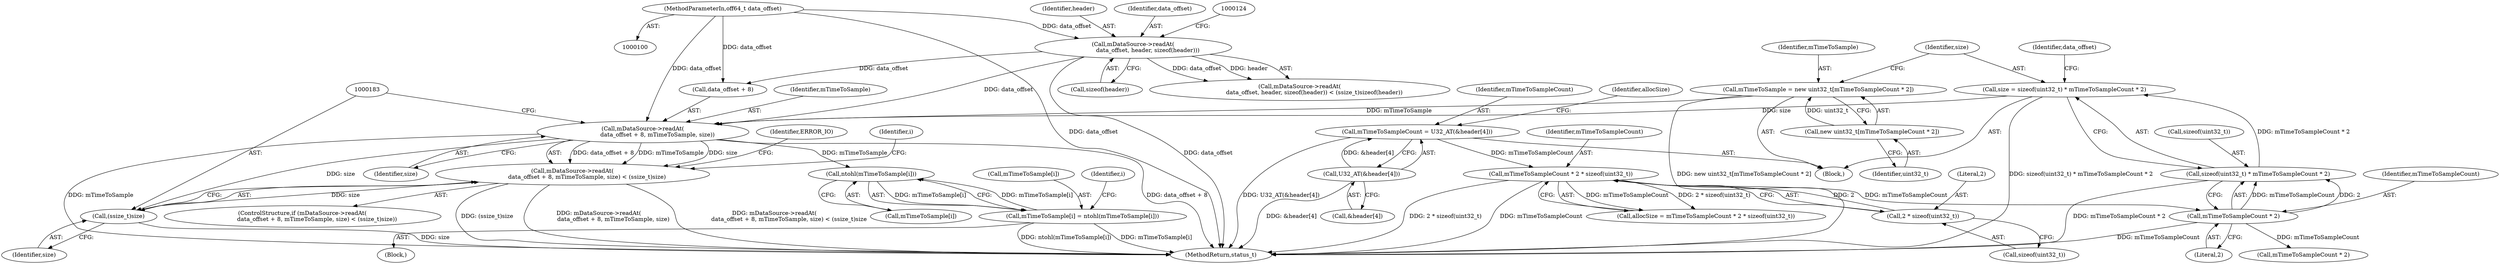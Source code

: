digraph "1_Android_cf1581c66c2ad8c5b1aaca2e43e350cf5974f46d_1@API" {
"1000176" [label="(Call,mDataSource->readAt(\n                data_offset + 8, mTimeToSample, size))"];
"1000118" [label="(Call,mDataSource->readAt(\n                data_offset, header, sizeof(header)))"];
"1000101" [label="(MethodParameterIn,off64_t data_offset)"];
"1000161" [label="(Call,mTimeToSample = new uint32_t[mTimeToSampleCount * 2])"];
"1000163" [label="(Call,new uint32_t[mTimeToSampleCount * 2])"];
"1000166" [label="(Call,size = sizeof(uint32_t) * mTimeToSampleCount * 2)"];
"1000168" [label="(Call,sizeof(uint32_t) * mTimeToSampleCount * 2)"];
"1000171" [label="(Call,mTimeToSampleCount * 2)"];
"1000148" [label="(Call,mTimeToSampleCount * 2 * sizeof(uint32_t))"];
"1000138" [label="(Call,mTimeToSampleCount = U32_AT(&header[4]))"];
"1000140" [label="(Call,U32_AT(&header[4]))"];
"1000150" [label="(Call,2 * sizeof(uint32_t))"];
"1000175" [label="(Call,mDataSource->readAt(\n                data_offset + 8, mTimeToSample, size) < (ssize_t)size)"];
"1000182" [label="(Call,(ssize_t)size)"];
"1000205" [label="(Call,ntohl(mTimeToSample[i]))"];
"1000201" [label="(Call,mTimeToSample[i] = ntohl(mTimeToSample[i]))"];
"1000150" [label="(Call,2 * sizeof(uint32_t))"];
"1000120" [label="(Identifier,header)"];
"1000171" [label="(Call,mTimeToSampleCount * 2)"];
"1000149" [label="(Identifier,mTimeToSampleCount)"];
"1000176" [label="(Call,mDataSource->readAt(\n                data_offset + 8, mTimeToSample, size))"];
"1000121" [label="(Call,sizeof(header))"];
"1000141" [label="(Call,&header[4])"];
"1000211" [label="(MethodReturn,status_t)"];
"1000162" [label="(Identifier,mTimeToSample)"];
"1000146" [label="(Call,allocSize = mTimeToSampleCount * 2 * sizeof(uint32_t))"];
"1000167" [label="(Identifier,size)"];
"1000147" [label="(Identifier,allocSize)"];
"1000151" [label="(Literal,2)"];
"1000201" [label="(Call,mTimeToSample[i] = ntohl(mTimeToSample[i]))"];
"1000202" [label="(Call,mTimeToSample[i])"];
"1000184" [label="(Identifier,size)"];
"1000164" [label="(Identifier,uint32_t)"];
"1000180" [label="(Identifier,mTimeToSample)"];
"1000101" [label="(MethodParameterIn,off64_t data_offset)"];
"1000152" [label="(Call,sizeof(uint32_t))"];
"1000175" [label="(Call,mDataSource->readAt(\n                data_offset + 8, mTimeToSample, size) < (ssize_t)size)"];
"1000177" [label="(Call,data_offset + 8)"];
"1000118" [label="(Call,mDataSource->readAt(\n                data_offset, header, sizeof(header)))"];
"1000178" [label="(Identifier,data_offset)"];
"1000119" [label="(Identifier,data_offset)"];
"1000195" [label="(Call,mTimeToSampleCount * 2)"];
"1000139" [label="(Identifier,mTimeToSampleCount)"];
"1000182" [label="(Call,(ssize_t)size)"];
"1000163" [label="(Call,new uint32_t[mTimeToSampleCount * 2])"];
"1000161" [label="(Call,mTimeToSample = new uint32_t[mTimeToSampleCount * 2])"];
"1000168" [label="(Call,sizeof(uint32_t) * mTimeToSampleCount * 2)"];
"1000166" [label="(Call,size = sizeof(uint32_t) * mTimeToSampleCount * 2)"];
"1000191" [label="(Identifier,i)"];
"1000187" [label="(Identifier,ERROR_IO)"];
"1000148" [label="(Call,mTimeToSampleCount * 2 * sizeof(uint32_t))"];
"1000200" [label="(Block,)"];
"1000173" [label="(Literal,2)"];
"1000138" [label="(Call,mTimeToSampleCount = U32_AT(&header[4]))"];
"1000199" [label="(Identifier,i)"];
"1000169" [label="(Call,sizeof(uint32_t))"];
"1000140" [label="(Call,U32_AT(&header[4]))"];
"1000172" [label="(Identifier,mTimeToSampleCount)"];
"1000206" [label="(Call,mTimeToSample[i])"];
"1000103" [label="(Block,)"];
"1000205" [label="(Call,ntohl(mTimeToSample[i]))"];
"1000117" [label="(Call,mDataSource->readAt(\n                data_offset, header, sizeof(header)) < (ssize_t)sizeof(header))"];
"1000181" [label="(Identifier,size)"];
"1000174" [label="(ControlStructure,if (mDataSource->readAt(\n                data_offset + 8, mTimeToSample, size) < (ssize_t)size))"];
"1000176" -> "1000175"  [label="AST: "];
"1000176" -> "1000181"  [label="CFG: "];
"1000177" -> "1000176"  [label="AST: "];
"1000180" -> "1000176"  [label="AST: "];
"1000181" -> "1000176"  [label="AST: "];
"1000183" -> "1000176"  [label="CFG: "];
"1000176" -> "1000211"  [label="DDG: mTimeToSample"];
"1000176" -> "1000211"  [label="DDG: data_offset + 8"];
"1000176" -> "1000175"  [label="DDG: data_offset + 8"];
"1000176" -> "1000175"  [label="DDG: mTimeToSample"];
"1000176" -> "1000175"  [label="DDG: size"];
"1000118" -> "1000176"  [label="DDG: data_offset"];
"1000101" -> "1000176"  [label="DDG: data_offset"];
"1000161" -> "1000176"  [label="DDG: mTimeToSample"];
"1000166" -> "1000176"  [label="DDG: size"];
"1000176" -> "1000182"  [label="DDG: size"];
"1000176" -> "1000205"  [label="DDG: mTimeToSample"];
"1000118" -> "1000117"  [label="AST: "];
"1000118" -> "1000121"  [label="CFG: "];
"1000119" -> "1000118"  [label="AST: "];
"1000120" -> "1000118"  [label="AST: "];
"1000121" -> "1000118"  [label="AST: "];
"1000124" -> "1000118"  [label="CFG: "];
"1000118" -> "1000211"  [label="DDG: data_offset"];
"1000118" -> "1000117"  [label="DDG: data_offset"];
"1000118" -> "1000117"  [label="DDG: header"];
"1000101" -> "1000118"  [label="DDG: data_offset"];
"1000118" -> "1000177"  [label="DDG: data_offset"];
"1000101" -> "1000100"  [label="AST: "];
"1000101" -> "1000211"  [label="DDG: data_offset"];
"1000101" -> "1000177"  [label="DDG: data_offset"];
"1000161" -> "1000103"  [label="AST: "];
"1000161" -> "1000163"  [label="CFG: "];
"1000162" -> "1000161"  [label="AST: "];
"1000163" -> "1000161"  [label="AST: "];
"1000167" -> "1000161"  [label="CFG: "];
"1000161" -> "1000211"  [label="DDG: new uint32_t[mTimeToSampleCount * 2]"];
"1000163" -> "1000161"  [label="DDG: uint32_t"];
"1000163" -> "1000164"  [label="CFG: "];
"1000164" -> "1000163"  [label="AST: "];
"1000166" -> "1000103"  [label="AST: "];
"1000166" -> "1000168"  [label="CFG: "];
"1000167" -> "1000166"  [label="AST: "];
"1000168" -> "1000166"  [label="AST: "];
"1000178" -> "1000166"  [label="CFG: "];
"1000166" -> "1000211"  [label="DDG: sizeof(uint32_t) * mTimeToSampleCount * 2"];
"1000168" -> "1000166"  [label="DDG: mTimeToSampleCount * 2"];
"1000168" -> "1000171"  [label="CFG: "];
"1000169" -> "1000168"  [label="AST: "];
"1000171" -> "1000168"  [label="AST: "];
"1000168" -> "1000211"  [label="DDG: mTimeToSampleCount * 2"];
"1000171" -> "1000168"  [label="DDG: mTimeToSampleCount"];
"1000171" -> "1000168"  [label="DDG: 2"];
"1000171" -> "1000173"  [label="CFG: "];
"1000172" -> "1000171"  [label="AST: "];
"1000173" -> "1000171"  [label="AST: "];
"1000171" -> "1000211"  [label="DDG: mTimeToSampleCount"];
"1000148" -> "1000171"  [label="DDG: mTimeToSampleCount"];
"1000171" -> "1000195"  [label="DDG: mTimeToSampleCount"];
"1000148" -> "1000146"  [label="AST: "];
"1000148" -> "1000150"  [label="CFG: "];
"1000149" -> "1000148"  [label="AST: "];
"1000150" -> "1000148"  [label="AST: "];
"1000146" -> "1000148"  [label="CFG: "];
"1000148" -> "1000211"  [label="DDG: mTimeToSampleCount"];
"1000148" -> "1000211"  [label="DDG: 2 * sizeof(uint32_t)"];
"1000148" -> "1000146"  [label="DDG: mTimeToSampleCount"];
"1000148" -> "1000146"  [label="DDG: 2 * sizeof(uint32_t)"];
"1000138" -> "1000148"  [label="DDG: mTimeToSampleCount"];
"1000150" -> "1000148"  [label="DDG: 2"];
"1000138" -> "1000103"  [label="AST: "];
"1000138" -> "1000140"  [label="CFG: "];
"1000139" -> "1000138"  [label="AST: "];
"1000140" -> "1000138"  [label="AST: "];
"1000147" -> "1000138"  [label="CFG: "];
"1000138" -> "1000211"  [label="DDG: U32_AT(&header[4])"];
"1000140" -> "1000138"  [label="DDG: &header[4]"];
"1000140" -> "1000141"  [label="CFG: "];
"1000141" -> "1000140"  [label="AST: "];
"1000140" -> "1000211"  [label="DDG: &header[4]"];
"1000150" -> "1000152"  [label="CFG: "];
"1000151" -> "1000150"  [label="AST: "];
"1000152" -> "1000150"  [label="AST: "];
"1000175" -> "1000174"  [label="AST: "];
"1000175" -> "1000182"  [label="CFG: "];
"1000182" -> "1000175"  [label="AST: "];
"1000187" -> "1000175"  [label="CFG: "];
"1000191" -> "1000175"  [label="CFG: "];
"1000175" -> "1000211"  [label="DDG: (ssize_t)size"];
"1000175" -> "1000211"  [label="DDG: mDataSource->readAt(\n                data_offset + 8, mTimeToSample, size)"];
"1000175" -> "1000211"  [label="DDG: mDataSource->readAt(\n                data_offset + 8, mTimeToSample, size) < (ssize_t)size"];
"1000182" -> "1000175"  [label="DDG: size"];
"1000182" -> "1000184"  [label="CFG: "];
"1000183" -> "1000182"  [label="AST: "];
"1000184" -> "1000182"  [label="AST: "];
"1000182" -> "1000211"  [label="DDG: size"];
"1000205" -> "1000201"  [label="AST: "];
"1000205" -> "1000206"  [label="CFG: "];
"1000206" -> "1000205"  [label="AST: "];
"1000201" -> "1000205"  [label="CFG: "];
"1000205" -> "1000201"  [label="DDG: mTimeToSample[i]"];
"1000201" -> "1000205"  [label="DDG: mTimeToSample[i]"];
"1000201" -> "1000200"  [label="AST: "];
"1000202" -> "1000201"  [label="AST: "];
"1000199" -> "1000201"  [label="CFG: "];
"1000201" -> "1000211"  [label="DDG: ntohl(mTimeToSample[i])"];
"1000201" -> "1000211"  [label="DDG: mTimeToSample[i]"];
}
